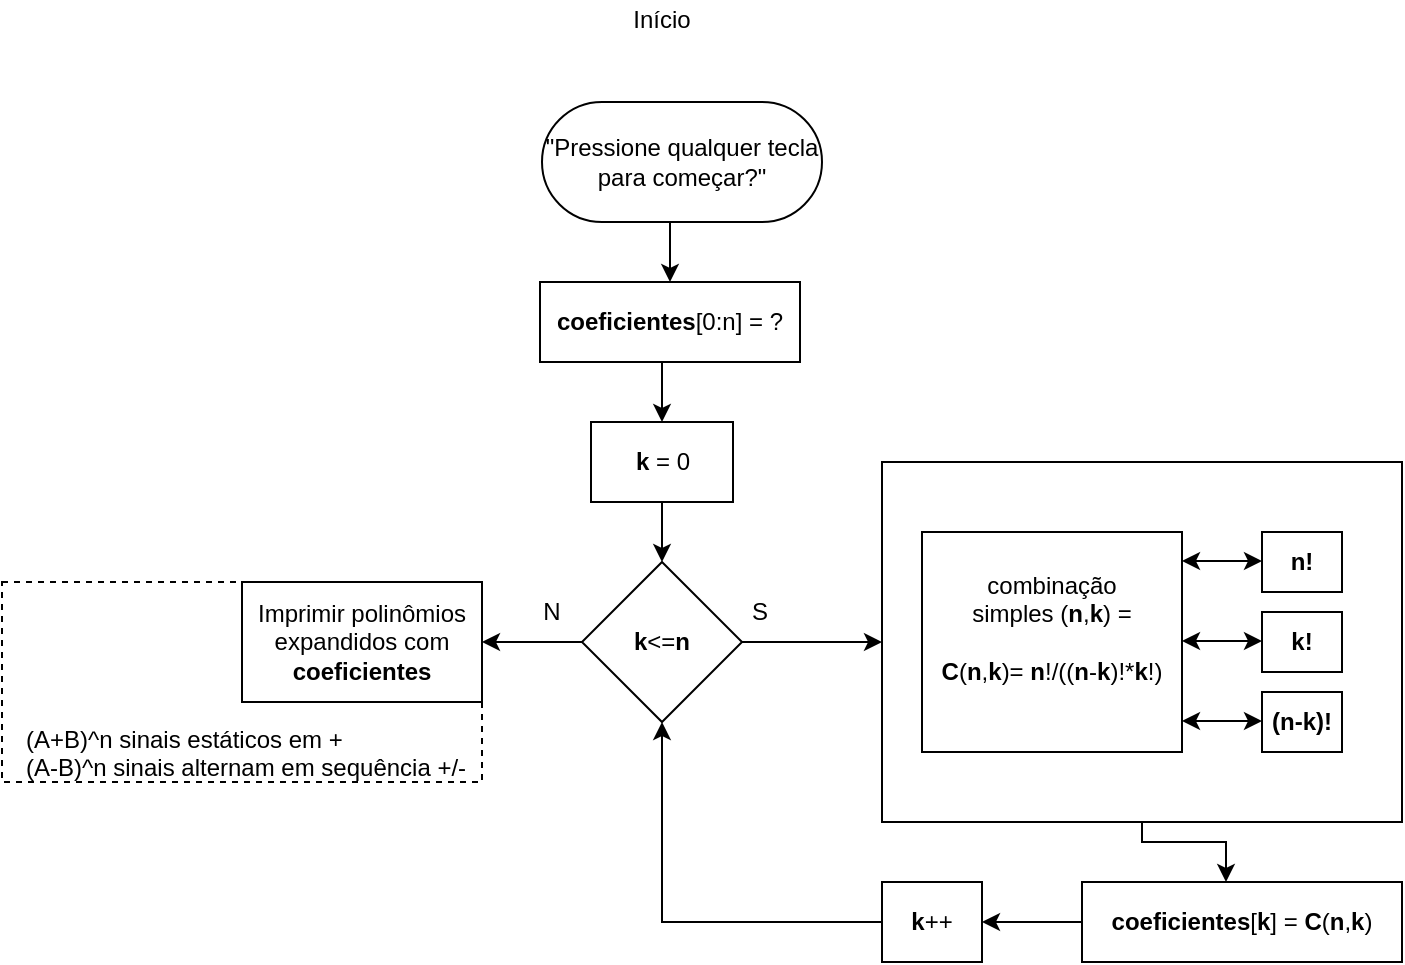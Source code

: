 <mxfile version="13.5.4" type="device"><diagram id="xi2nfXKBuIBstS6COav_" name="Page-1"><mxGraphModel dx="868" dy="450" grid="1" gridSize="10" guides="1" tooltips="1" connect="1" arrows="1" fold="1" page="1" pageScale="1" pageWidth="827" pageHeight="1169" math="0" shadow="0"><root><mxCell id="0"/><mxCell id="1" parent="0"/><mxCell id="7WwMXH1B_En0PPU0x-BR-32" value="&lt;br&gt;&lt;br&gt;&lt;br&gt;&lt;br&gt;&lt;br&gt;&amp;nbsp; &amp;nbsp;(A+B)^n sinais estáticos em +&lt;br&gt;&amp;nbsp; &amp;nbsp;(A-B)^n sinais alternam em sequência +/-" style="rounded=0;whiteSpace=wrap;html=1;dashed=1;align=left;" parent="1" vertex="1"><mxGeometry x="80" y="310" width="240" height="100" as="geometry"/></mxCell><mxCell id="7WwMXH1B_En0PPU0x-BR-23" style="edgeStyle=orthogonalEdgeStyle;rounded=0;orthogonalLoop=1;jettySize=auto;html=1;entryX=0.45;entryY=0;entryDx=0;entryDy=0;entryPerimeter=0;" parent="1" source="7WwMXH1B_En0PPU0x-BR-19" target="7WwMXH1B_En0PPU0x-BR-18" edge="1"><mxGeometry relative="1" as="geometry"><Array as="points"><mxPoint x="650" y="440"/><mxPoint x="692" y="440"/></Array></mxGeometry></mxCell><mxCell id="7WwMXH1B_En0PPU0x-BR-19" value="" style="rounded=0;whiteSpace=wrap;html=1;" parent="1" vertex="1"><mxGeometry x="520" y="250" width="260" height="180" as="geometry"/></mxCell><mxCell id="7WwMXH1B_En0PPU0x-BR-1" value="Imprimir polinômios expandidos com &lt;b&gt;coeficientes&lt;/b&gt;" style="rounded=0;whiteSpace=wrap;html=1;" parent="1" vertex="1"><mxGeometry x="200" y="310" width="120" height="60" as="geometry"/></mxCell><mxCell id="7WwMXH1B_En0PPU0x-BR-27" style="edgeStyle=orthogonalEdgeStyle;rounded=0;orthogonalLoop=1;jettySize=auto;html=1;exitX=0.5;exitY=1;exitDx=0;exitDy=0;entryX=0.5;entryY=0;entryDx=0;entryDy=0;" parent="1" source="7WwMXH1B_En0PPU0x-BR-2" target="7WwMXH1B_En0PPU0x-BR-5" edge="1"><mxGeometry relative="1" as="geometry"/></mxCell><mxCell id="7WwMXH1B_En0PPU0x-BR-2" value="&quot;Pressione qualquer tecla para começar?&quot;" style="rounded=1;whiteSpace=wrap;html=1;arcSize=50;" parent="1" vertex="1"><mxGeometry x="350" y="70" width="140" height="60" as="geometry"/></mxCell><mxCell id="7WwMXH1B_En0PPU0x-BR-4" value="Início" style="text;html=1;strokeColor=none;fillColor=none;align=center;verticalAlign=middle;whiteSpace=wrap;rounded=0;" parent="1" vertex="1"><mxGeometry x="390" y="19" width="40" height="20" as="geometry"/></mxCell><mxCell id="7WwMXH1B_En0PPU0x-BR-26" style="edgeStyle=orthogonalEdgeStyle;rounded=0;orthogonalLoop=1;jettySize=auto;html=1;exitX=0.5;exitY=1;exitDx=0;exitDy=0;entryX=0.5;entryY=0;entryDx=0;entryDy=0;" parent="1" source="7WwMXH1B_En0PPU0x-BR-5" target="7WwMXH1B_En0PPU0x-BR-6" edge="1"><mxGeometry relative="1" as="geometry"/></mxCell><mxCell id="7WwMXH1B_En0PPU0x-BR-5" value="&lt;b&gt;coeficientes&lt;/b&gt;[0:n] = ?" style="rounded=0;whiteSpace=wrap;html=1;" parent="1" vertex="1"><mxGeometry x="349" y="160" width="130" height="40" as="geometry"/></mxCell><mxCell id="7WwMXH1B_En0PPU0x-BR-25" style="edgeStyle=orthogonalEdgeStyle;rounded=0;orthogonalLoop=1;jettySize=auto;html=1;exitX=0.5;exitY=1;exitDx=0;exitDy=0;entryX=0.5;entryY=0;entryDx=0;entryDy=0;" parent="1" source="7WwMXH1B_En0PPU0x-BR-6" target="7WwMXH1B_En0PPU0x-BR-17" edge="1"><mxGeometry relative="1" as="geometry"/></mxCell><mxCell id="7WwMXH1B_En0PPU0x-BR-6" value="&lt;b&gt;k &lt;/b&gt;= 0" style="rounded=0;whiteSpace=wrap;html=1;" parent="1" vertex="1"><mxGeometry x="374.5" y="230" width="71" height="40" as="geometry"/></mxCell><mxCell id="7WwMXH1B_En0PPU0x-BR-7" value="&lt;b&gt;(n-k)!&lt;/b&gt;" style="rounded=0;whiteSpace=wrap;html=1;" parent="1" vertex="1"><mxGeometry x="710" y="365" width="40" height="30" as="geometry"/></mxCell><mxCell id="7WwMXH1B_En0PPU0x-BR-8" value="&lt;b&gt;k!&lt;/b&gt;" style="rounded=0;whiteSpace=wrap;html=1;" parent="1" vertex="1"><mxGeometry x="710" y="325" width="40" height="30" as="geometry"/></mxCell><mxCell id="7WwMXH1B_En0PPU0x-BR-9" value="&lt;b&gt;n!&lt;/b&gt;" style="rounded=0;whiteSpace=wrap;html=1;" parent="1" vertex="1"><mxGeometry x="710" y="285" width="40" height="30" as="geometry"/></mxCell><mxCell id="7WwMXH1B_En0PPU0x-BR-10" value="combinação &lt;br&gt;simples (&lt;b&gt;n&lt;/b&gt;,&lt;b&gt;k&lt;/b&gt;) =&lt;br&gt;&lt;br&gt;&lt;b&gt;C&lt;/b&gt;(&lt;b&gt;n&lt;/b&gt;,&lt;b&gt;k&lt;/b&gt;)= &lt;b&gt;n&lt;/b&gt;!/((&lt;b&gt;n&lt;/b&gt;-&lt;b&gt;k&lt;/b&gt;)!*&lt;b&gt;k&lt;/b&gt;!)&lt;br&gt;&amp;nbsp; &amp;nbsp; &amp;nbsp; &amp;nbsp; &amp;nbsp; &amp;nbsp;&amp;nbsp;" style="rounded=0;whiteSpace=wrap;html=1;" parent="1" vertex="1"><mxGeometry x="540" y="285" width="130" height="110" as="geometry"/></mxCell><mxCell id="7WwMXH1B_En0PPU0x-BR-11" value="" style="endArrow=classic;startArrow=classic;html=1;" parent="1" edge="1"><mxGeometry width="50" height="50" relative="1" as="geometry"><mxPoint x="670" y="299.5" as="sourcePoint"/><mxPoint x="710" y="299.5" as="targetPoint"/></mxGeometry></mxCell><mxCell id="7WwMXH1B_En0PPU0x-BR-12" value="" style="endArrow=classic;startArrow=classic;html=1;" parent="1" edge="1"><mxGeometry width="50" height="50" relative="1" as="geometry"><mxPoint x="670" y="339.5" as="sourcePoint"/><mxPoint x="710" y="339.5" as="targetPoint"/></mxGeometry></mxCell><mxCell id="7WwMXH1B_En0PPU0x-BR-16" value="" style="endArrow=classic;startArrow=classic;html=1;" parent="1" edge="1"><mxGeometry width="50" height="50" relative="1" as="geometry"><mxPoint x="670" y="379.5" as="sourcePoint"/><mxPoint x="710" y="379.5" as="targetPoint"/></mxGeometry></mxCell><mxCell id="7WwMXH1B_En0PPU0x-BR-20" style="edgeStyle=orthogonalEdgeStyle;rounded=0;orthogonalLoop=1;jettySize=auto;html=1;exitX=1;exitY=0.5;exitDx=0;exitDy=0;entryX=0;entryY=0.5;entryDx=0;entryDy=0;" parent="1" source="7WwMXH1B_En0PPU0x-BR-17" target="7WwMXH1B_En0PPU0x-BR-19" edge="1"><mxGeometry relative="1" as="geometry"/></mxCell><mxCell id="7WwMXH1B_En0PPU0x-BR-31" style="edgeStyle=orthogonalEdgeStyle;rounded=0;orthogonalLoop=1;jettySize=auto;html=1;exitX=0;exitY=0.5;exitDx=0;exitDy=0;entryX=1;entryY=0.5;entryDx=0;entryDy=0;" parent="1" source="7WwMXH1B_En0PPU0x-BR-17" target="7WwMXH1B_En0PPU0x-BR-1" edge="1"><mxGeometry relative="1" as="geometry"/></mxCell><mxCell id="7WwMXH1B_En0PPU0x-BR-17" value="&lt;b&gt;k&lt;/b&gt;&amp;lt;=&lt;b&gt;n&lt;/b&gt;" style="rhombus;whiteSpace=wrap;html=1;" parent="1" vertex="1"><mxGeometry x="370" y="300" width="80" height="80" as="geometry"/></mxCell><mxCell id="7WwMXH1B_En0PPU0x-BR-22" style="edgeStyle=orthogonalEdgeStyle;rounded=0;orthogonalLoop=1;jettySize=auto;html=1;exitX=0;exitY=0.5;exitDx=0;exitDy=0;entryX=1;entryY=0.5;entryDx=0;entryDy=0;" parent="1" source="7WwMXH1B_En0PPU0x-BR-18" target="7WwMXH1B_En0PPU0x-BR-21" edge="1"><mxGeometry relative="1" as="geometry"/></mxCell><mxCell id="7WwMXH1B_En0PPU0x-BR-18" value="&lt;b&gt;coeficientes&lt;/b&gt;[&lt;b&gt;k&lt;/b&gt;] = &lt;b&gt;C&lt;/b&gt;(&lt;b&gt;n&lt;/b&gt;,&lt;b&gt;k&lt;/b&gt;)" style="rounded=0;whiteSpace=wrap;html=1;" parent="1" vertex="1"><mxGeometry x="620" y="460" width="160" height="40" as="geometry"/></mxCell><mxCell id="7WwMXH1B_En0PPU0x-BR-24" style="edgeStyle=orthogonalEdgeStyle;rounded=0;orthogonalLoop=1;jettySize=auto;html=1;exitX=0;exitY=0.5;exitDx=0;exitDy=0;entryX=0.5;entryY=1;entryDx=0;entryDy=0;" parent="1" source="7WwMXH1B_En0PPU0x-BR-21" target="7WwMXH1B_En0PPU0x-BR-17" edge="1"><mxGeometry relative="1" as="geometry"/></mxCell><mxCell id="7WwMXH1B_En0PPU0x-BR-21" value="&lt;b&gt;k&lt;/b&gt;++" style="rounded=0;whiteSpace=wrap;html=1;" parent="1" vertex="1"><mxGeometry x="520" y="460" width="50" height="40" as="geometry"/></mxCell><mxCell id="7WwMXH1B_En0PPU0x-BR-28" value="S" style="text;html=1;strokeColor=none;fillColor=none;align=center;verticalAlign=middle;whiteSpace=wrap;rounded=0;" parent="1" vertex="1"><mxGeometry x="439" y="315" width="40" height="20" as="geometry"/></mxCell><mxCell id="7WwMXH1B_En0PPU0x-BR-29" value="N" style="text;html=1;strokeColor=none;fillColor=none;align=center;verticalAlign=middle;whiteSpace=wrap;rounded=0;" parent="1" vertex="1"><mxGeometry x="334.5" y="315" width="40" height="20" as="geometry"/></mxCell></root></mxGraphModel></diagram></mxfile>